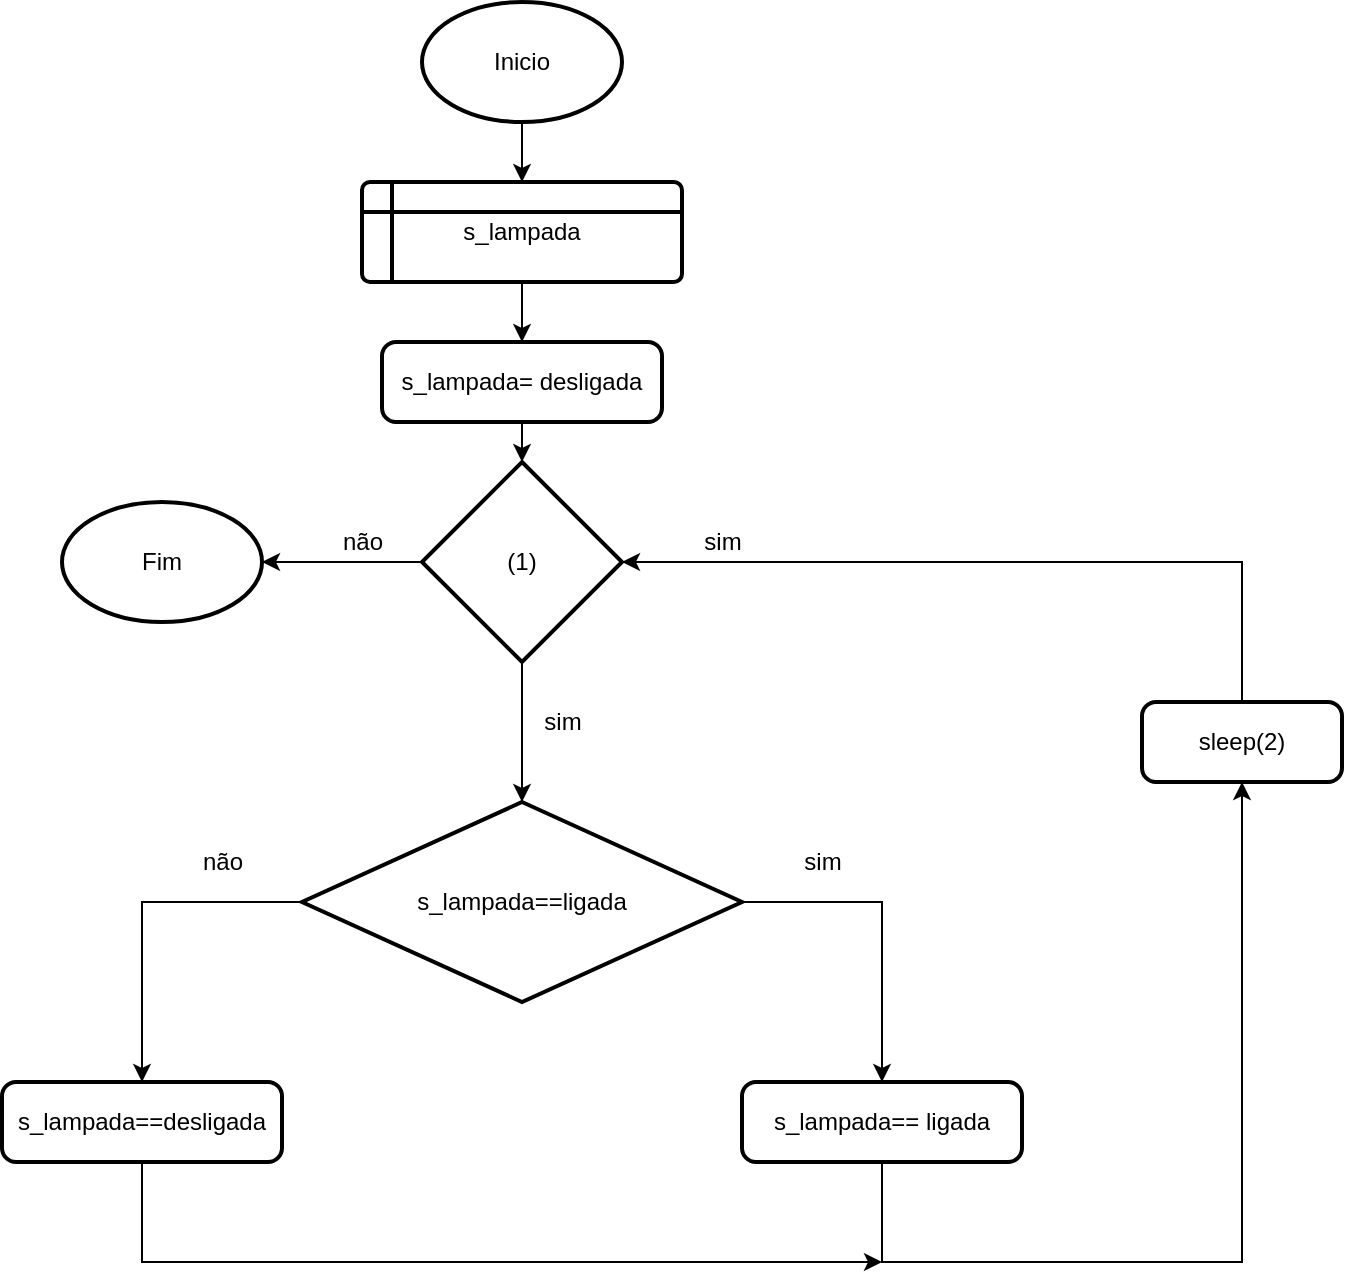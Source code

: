 <mxfile version="14.7.0" type="github">
  <diagram id="C5RBs43oDa-KdzZeNtuy" name="Page-1">
    <mxGraphModel dx="862" dy="393" grid="1" gridSize="10" guides="1" tooltips="1" connect="1" arrows="1" fold="1" page="1" pageScale="1" pageWidth="827" pageHeight="1169" math="0" shadow="0">
      <root>
        <mxCell id="WIyWlLk6GJQsqaUBKTNV-0" />
        <mxCell id="WIyWlLk6GJQsqaUBKTNV-1" parent="WIyWlLk6GJQsqaUBKTNV-0" />
        <mxCell id="5OKLaCfsGR_DWpUVBUgW-10" style="edgeStyle=orthogonalEdgeStyle;rounded=0;orthogonalLoop=1;jettySize=auto;html=1;exitX=0.5;exitY=1;exitDx=0;exitDy=0;exitPerimeter=0;entryX=0.5;entryY=0;entryDx=0;entryDy=0;" edge="1" parent="WIyWlLk6GJQsqaUBKTNV-1" source="5OKLaCfsGR_DWpUVBUgW-0" target="5OKLaCfsGR_DWpUVBUgW-1">
          <mxGeometry relative="1" as="geometry" />
        </mxCell>
        <mxCell id="5OKLaCfsGR_DWpUVBUgW-0" value="Inicio" style="strokeWidth=2;html=1;shape=mxgraph.flowchart.start_1;whiteSpace=wrap;" vertex="1" parent="WIyWlLk6GJQsqaUBKTNV-1">
          <mxGeometry x="350" y="170" width="100" height="60" as="geometry" />
        </mxCell>
        <mxCell id="5OKLaCfsGR_DWpUVBUgW-12" style="edgeStyle=orthogonalEdgeStyle;rounded=0;orthogonalLoop=1;jettySize=auto;html=1;exitX=0.5;exitY=1;exitDx=0;exitDy=0;entryX=0.5;entryY=0;entryDx=0;entryDy=0;" edge="1" parent="WIyWlLk6GJQsqaUBKTNV-1" source="5OKLaCfsGR_DWpUVBUgW-1" target="5OKLaCfsGR_DWpUVBUgW-6">
          <mxGeometry relative="1" as="geometry" />
        </mxCell>
        <mxCell id="5OKLaCfsGR_DWpUVBUgW-1" value="s_lampada" style="shape=internalStorage;whiteSpace=wrap;html=1;dx=15;dy=15;rounded=1;arcSize=8;strokeWidth=2;" vertex="1" parent="WIyWlLk6GJQsqaUBKTNV-1">
          <mxGeometry x="320" y="260" width="160" height="50" as="geometry" />
        </mxCell>
        <mxCell id="5OKLaCfsGR_DWpUVBUgW-14" style="edgeStyle=orthogonalEdgeStyle;rounded=0;orthogonalLoop=1;jettySize=auto;html=1;exitX=0;exitY=0.5;exitDx=0;exitDy=0;exitPerimeter=0;entryX=1;entryY=0.5;entryDx=0;entryDy=0;entryPerimeter=0;" edge="1" parent="WIyWlLk6GJQsqaUBKTNV-1" source="5OKLaCfsGR_DWpUVBUgW-3" target="5OKLaCfsGR_DWpUVBUgW-4">
          <mxGeometry relative="1" as="geometry" />
        </mxCell>
        <mxCell id="5OKLaCfsGR_DWpUVBUgW-15" style="edgeStyle=orthogonalEdgeStyle;rounded=0;orthogonalLoop=1;jettySize=auto;html=1;exitX=0.5;exitY=1;exitDx=0;exitDy=0;exitPerimeter=0;entryX=0.5;entryY=0;entryDx=0;entryDy=0;entryPerimeter=0;" edge="1" parent="WIyWlLk6GJQsqaUBKTNV-1" source="5OKLaCfsGR_DWpUVBUgW-3" target="5OKLaCfsGR_DWpUVBUgW-5">
          <mxGeometry relative="1" as="geometry" />
        </mxCell>
        <mxCell id="5OKLaCfsGR_DWpUVBUgW-3" value="(1)" style="strokeWidth=2;html=1;shape=mxgraph.flowchart.decision;whiteSpace=wrap;" vertex="1" parent="WIyWlLk6GJQsqaUBKTNV-1">
          <mxGeometry x="350" y="400" width="100" height="100" as="geometry" />
        </mxCell>
        <mxCell id="5OKLaCfsGR_DWpUVBUgW-4" value="Fim" style="strokeWidth=2;html=1;shape=mxgraph.flowchart.start_1;whiteSpace=wrap;" vertex="1" parent="WIyWlLk6GJQsqaUBKTNV-1">
          <mxGeometry x="170" y="420" width="100" height="60" as="geometry" />
        </mxCell>
        <mxCell id="5OKLaCfsGR_DWpUVBUgW-18" style="edgeStyle=orthogonalEdgeStyle;rounded=0;orthogonalLoop=1;jettySize=auto;html=1;exitX=0;exitY=0.5;exitDx=0;exitDy=0;exitPerimeter=0;entryX=0.5;entryY=0;entryDx=0;entryDy=0;" edge="1" parent="WIyWlLk6GJQsqaUBKTNV-1" source="5OKLaCfsGR_DWpUVBUgW-5" target="5OKLaCfsGR_DWpUVBUgW-7">
          <mxGeometry relative="1" as="geometry" />
        </mxCell>
        <mxCell id="5OKLaCfsGR_DWpUVBUgW-19" style="edgeStyle=orthogonalEdgeStyle;rounded=0;orthogonalLoop=1;jettySize=auto;html=1;exitX=1;exitY=0.5;exitDx=0;exitDy=0;exitPerimeter=0;entryX=0.5;entryY=0;entryDx=0;entryDy=0;" edge="1" parent="WIyWlLk6GJQsqaUBKTNV-1" source="5OKLaCfsGR_DWpUVBUgW-5" target="5OKLaCfsGR_DWpUVBUgW-8">
          <mxGeometry relative="1" as="geometry" />
        </mxCell>
        <mxCell id="5OKLaCfsGR_DWpUVBUgW-5" value="s_lampada==ligada" style="strokeWidth=2;html=1;shape=mxgraph.flowchart.decision;whiteSpace=wrap;" vertex="1" parent="WIyWlLk6GJQsqaUBKTNV-1">
          <mxGeometry x="290" y="570" width="220" height="100" as="geometry" />
        </mxCell>
        <mxCell id="5OKLaCfsGR_DWpUVBUgW-13" style="edgeStyle=orthogonalEdgeStyle;rounded=0;orthogonalLoop=1;jettySize=auto;html=1;exitX=0.5;exitY=1;exitDx=0;exitDy=0;entryX=0.5;entryY=0;entryDx=0;entryDy=0;entryPerimeter=0;" edge="1" parent="WIyWlLk6GJQsqaUBKTNV-1" source="5OKLaCfsGR_DWpUVBUgW-6" target="5OKLaCfsGR_DWpUVBUgW-3">
          <mxGeometry relative="1" as="geometry" />
        </mxCell>
        <mxCell id="5OKLaCfsGR_DWpUVBUgW-6" value="s_lampada= desligada" style="rounded=1;whiteSpace=wrap;html=1;absoluteArcSize=1;arcSize=14;strokeWidth=2;" vertex="1" parent="WIyWlLk6GJQsqaUBKTNV-1">
          <mxGeometry x="330" y="340" width="140" height="40" as="geometry" />
        </mxCell>
        <mxCell id="5OKLaCfsGR_DWpUVBUgW-27" style="edgeStyle=orthogonalEdgeStyle;rounded=0;orthogonalLoop=1;jettySize=auto;html=1;" edge="1" parent="WIyWlLk6GJQsqaUBKTNV-1" source="5OKLaCfsGR_DWpUVBUgW-7">
          <mxGeometry relative="1" as="geometry">
            <mxPoint x="580" y="800" as="targetPoint" />
            <Array as="points">
              <mxPoint x="210" y="800" />
            </Array>
          </mxGeometry>
        </mxCell>
        <mxCell id="5OKLaCfsGR_DWpUVBUgW-7" value="s_lampada==desligada" style="rounded=1;whiteSpace=wrap;html=1;absoluteArcSize=1;arcSize=14;strokeWidth=2;" vertex="1" parent="WIyWlLk6GJQsqaUBKTNV-1">
          <mxGeometry x="140" y="710" width="140" height="40" as="geometry" />
        </mxCell>
        <mxCell id="5OKLaCfsGR_DWpUVBUgW-22" style="edgeStyle=orthogonalEdgeStyle;rounded=0;orthogonalLoop=1;jettySize=auto;html=1;exitX=0.5;exitY=1;exitDx=0;exitDy=0;entryX=0.5;entryY=1;entryDx=0;entryDy=0;" edge="1" parent="WIyWlLk6GJQsqaUBKTNV-1" source="5OKLaCfsGR_DWpUVBUgW-8" target="5OKLaCfsGR_DWpUVBUgW-9">
          <mxGeometry relative="1" as="geometry">
            <Array as="points">
              <mxPoint x="580" y="800" />
              <mxPoint x="760" y="800" />
            </Array>
          </mxGeometry>
        </mxCell>
        <mxCell id="5OKLaCfsGR_DWpUVBUgW-8" value="s_lampada== ligada" style="rounded=1;whiteSpace=wrap;html=1;absoluteArcSize=1;arcSize=14;strokeWidth=2;" vertex="1" parent="WIyWlLk6GJQsqaUBKTNV-1">
          <mxGeometry x="510" y="710" width="140" height="40" as="geometry" />
        </mxCell>
        <mxCell id="5OKLaCfsGR_DWpUVBUgW-28" style="edgeStyle=orthogonalEdgeStyle;rounded=0;orthogonalLoop=1;jettySize=auto;html=1;exitX=0.5;exitY=0;exitDx=0;exitDy=0;entryX=1;entryY=0.5;entryDx=0;entryDy=0;entryPerimeter=0;" edge="1" parent="WIyWlLk6GJQsqaUBKTNV-1" source="5OKLaCfsGR_DWpUVBUgW-9" target="5OKLaCfsGR_DWpUVBUgW-3">
          <mxGeometry relative="1" as="geometry" />
        </mxCell>
        <mxCell id="5OKLaCfsGR_DWpUVBUgW-9" value="sleep(2)" style="rounded=1;whiteSpace=wrap;html=1;absoluteArcSize=1;arcSize=14;strokeWidth=2;" vertex="1" parent="WIyWlLk6GJQsqaUBKTNV-1">
          <mxGeometry x="710" y="520" width="100" height="40" as="geometry" />
        </mxCell>
        <mxCell id="5OKLaCfsGR_DWpUVBUgW-16" value="sim" style="text;html=1;align=center;verticalAlign=middle;resizable=0;points=[];autosize=1;strokeColor=none;" vertex="1" parent="WIyWlLk6GJQsqaUBKTNV-1">
          <mxGeometry x="405" y="520" width="30" height="20" as="geometry" />
        </mxCell>
        <mxCell id="5OKLaCfsGR_DWpUVBUgW-17" value="não" style="text;html=1;align=center;verticalAlign=middle;resizable=0;points=[];autosize=1;strokeColor=none;" vertex="1" parent="WIyWlLk6GJQsqaUBKTNV-1">
          <mxGeometry x="300" y="430" width="40" height="20" as="geometry" />
        </mxCell>
        <mxCell id="5OKLaCfsGR_DWpUVBUgW-20" value="sim" style="text;html=1;align=center;verticalAlign=middle;resizable=0;points=[];autosize=1;strokeColor=none;" vertex="1" parent="WIyWlLk6GJQsqaUBKTNV-1">
          <mxGeometry x="535" y="590" width="30" height="20" as="geometry" />
        </mxCell>
        <mxCell id="5OKLaCfsGR_DWpUVBUgW-21" value="não" style="text;html=1;align=center;verticalAlign=middle;resizable=0;points=[];autosize=1;strokeColor=none;" vertex="1" parent="WIyWlLk6GJQsqaUBKTNV-1">
          <mxGeometry x="230" y="590" width="40" height="20" as="geometry" />
        </mxCell>
        <mxCell id="5OKLaCfsGR_DWpUVBUgW-29" value="sim" style="text;html=1;align=center;verticalAlign=middle;resizable=0;points=[];autosize=1;strokeColor=none;" vertex="1" parent="WIyWlLk6GJQsqaUBKTNV-1">
          <mxGeometry x="485" y="430" width="30" height="20" as="geometry" />
        </mxCell>
      </root>
    </mxGraphModel>
  </diagram>
</mxfile>
